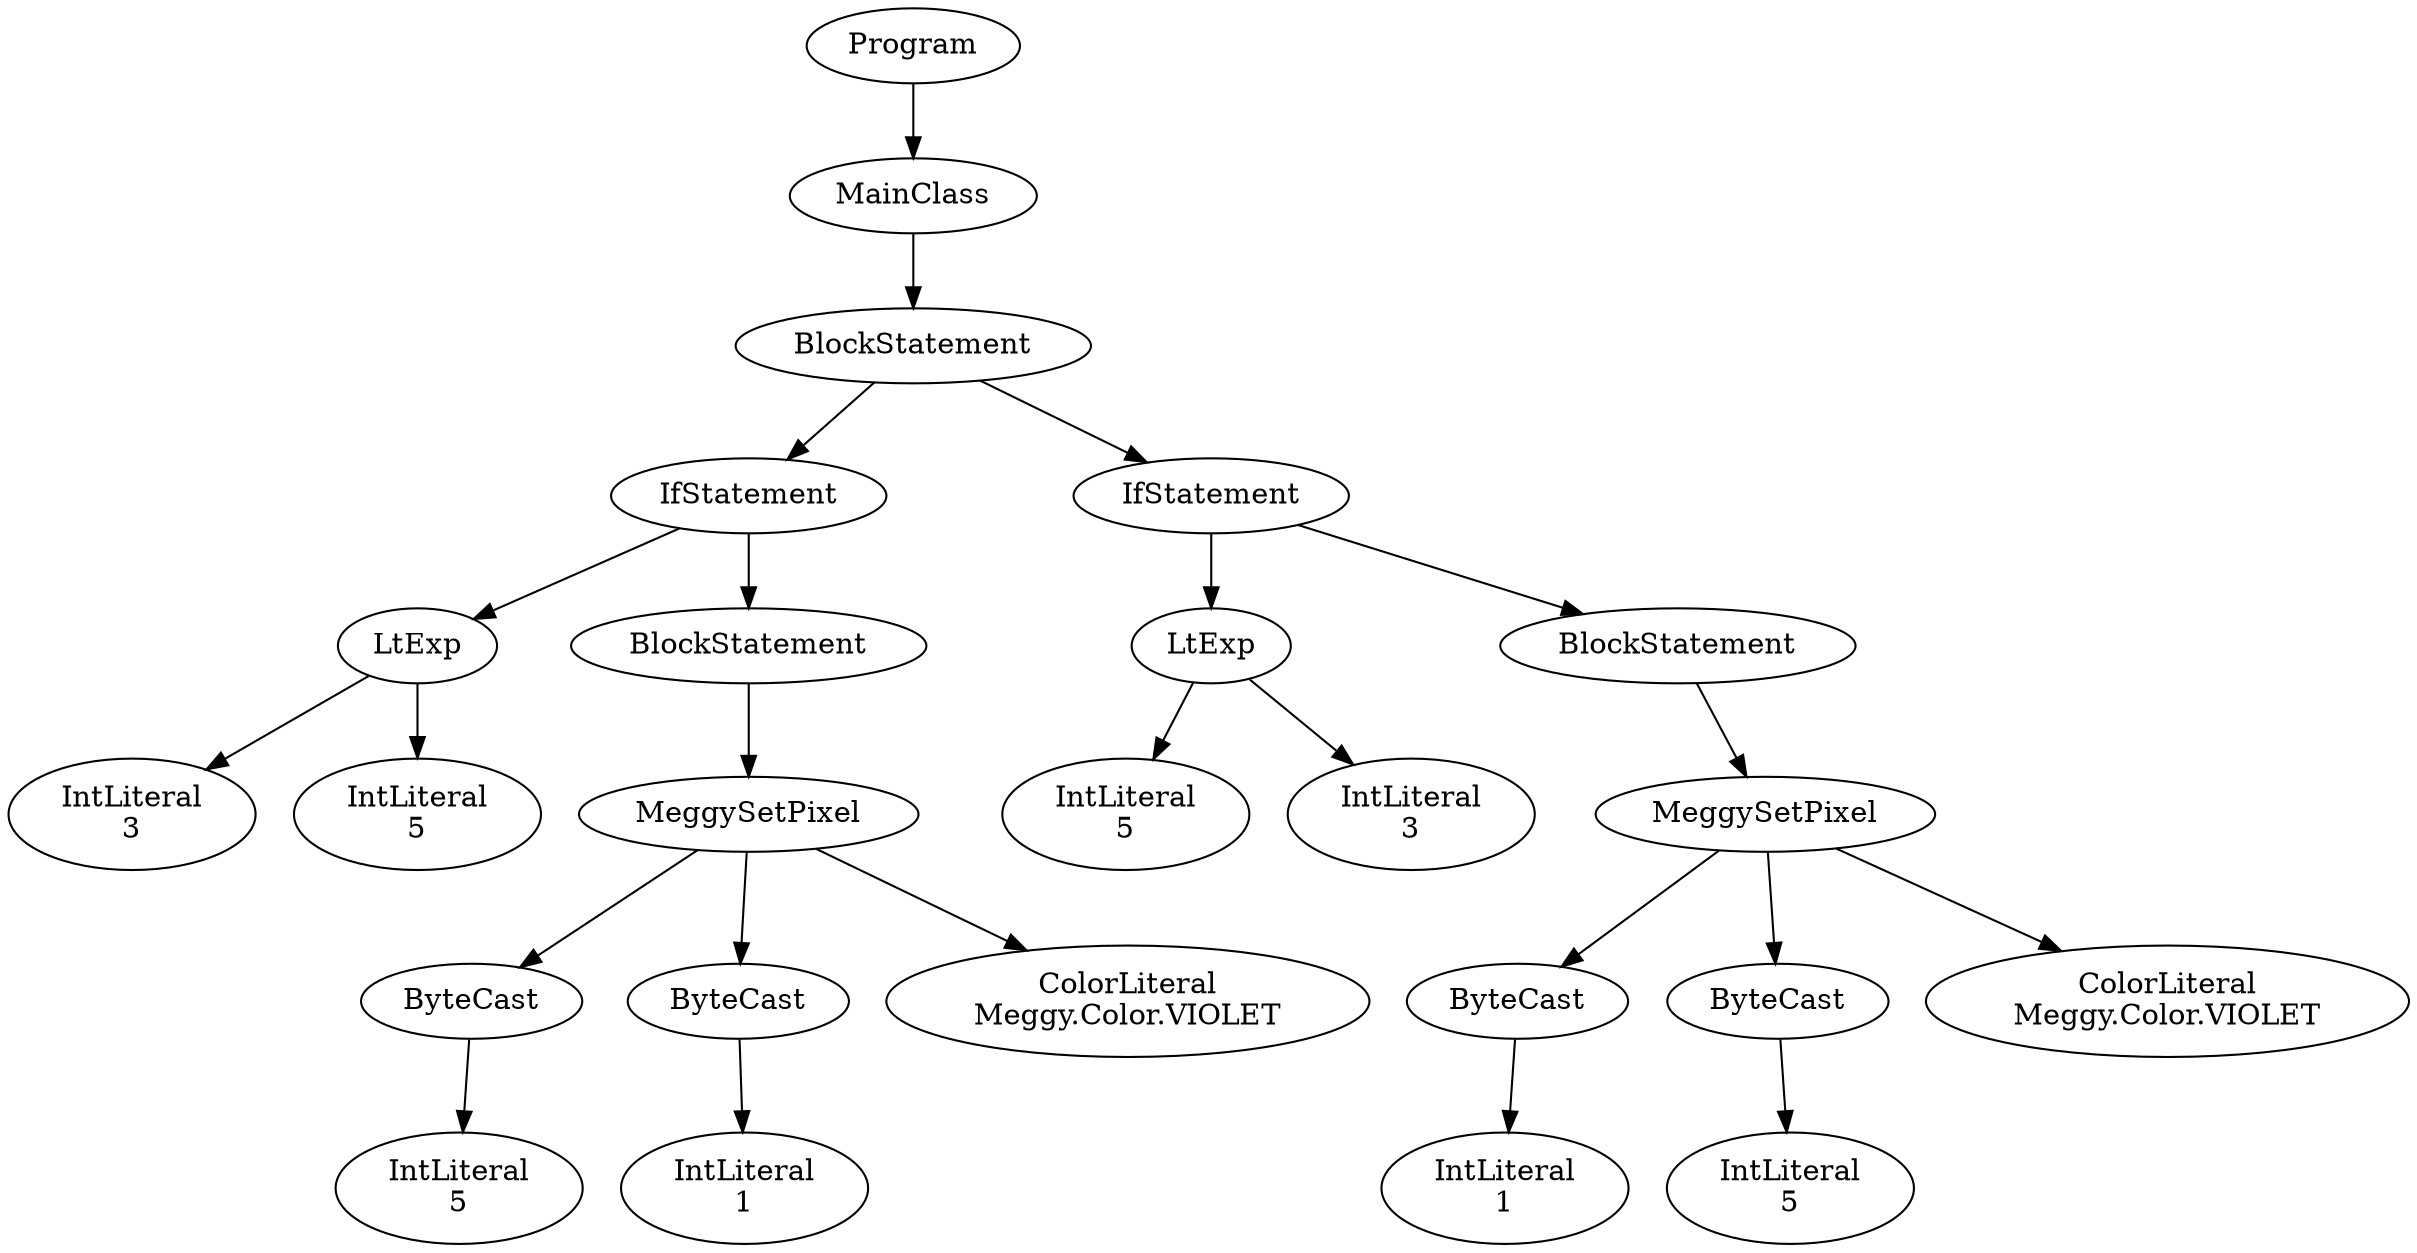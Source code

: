 digraph ASTGraph {
0 [ label="Program" ];
1 [ label="MainClass" ];
0 -> 1
2 [ label="BlockStatement" ];
1 -> 2
3 [ label="IfStatement" ];
2 -> 3
4 [ label="LtExp" ];
3 -> 4
5 [ label="IntLiteral\n3" ];
4 -> 5
6 [ label="IntLiteral\n5" ];
4 -> 6
7 [ label="BlockStatement" ];
3 -> 7
8 [ label="MeggySetPixel" ];
7 -> 8
9 [ label="ByteCast" ];
8 -> 9
10 [ label="IntLiteral\n5" ];
9 -> 10
11 [ label="ByteCast" ];
8 -> 11
12 [ label="IntLiteral\n1" ];
11 -> 12
13 [ label="ColorLiteral\nMeggy.Color.VIOLET" ];
8 -> 13
14 [ label="IfStatement" ];
2 -> 14
15 [ label="LtExp" ];
14 -> 15
16 [ label="IntLiteral\n5" ];
15 -> 16
17 [ label="IntLiteral\n3" ];
15 -> 17
18 [ label="BlockStatement" ];
14 -> 18
19 [ label="MeggySetPixel" ];
18 -> 19
20 [ label="ByteCast" ];
19 -> 20
21 [ label="IntLiteral\n1" ];
20 -> 21
22 [ label="ByteCast" ];
19 -> 22
23 [ label="IntLiteral\n5" ];
22 -> 23
24 [ label="ColorLiteral\nMeggy.Color.VIOLET" ];
19 -> 24
}
